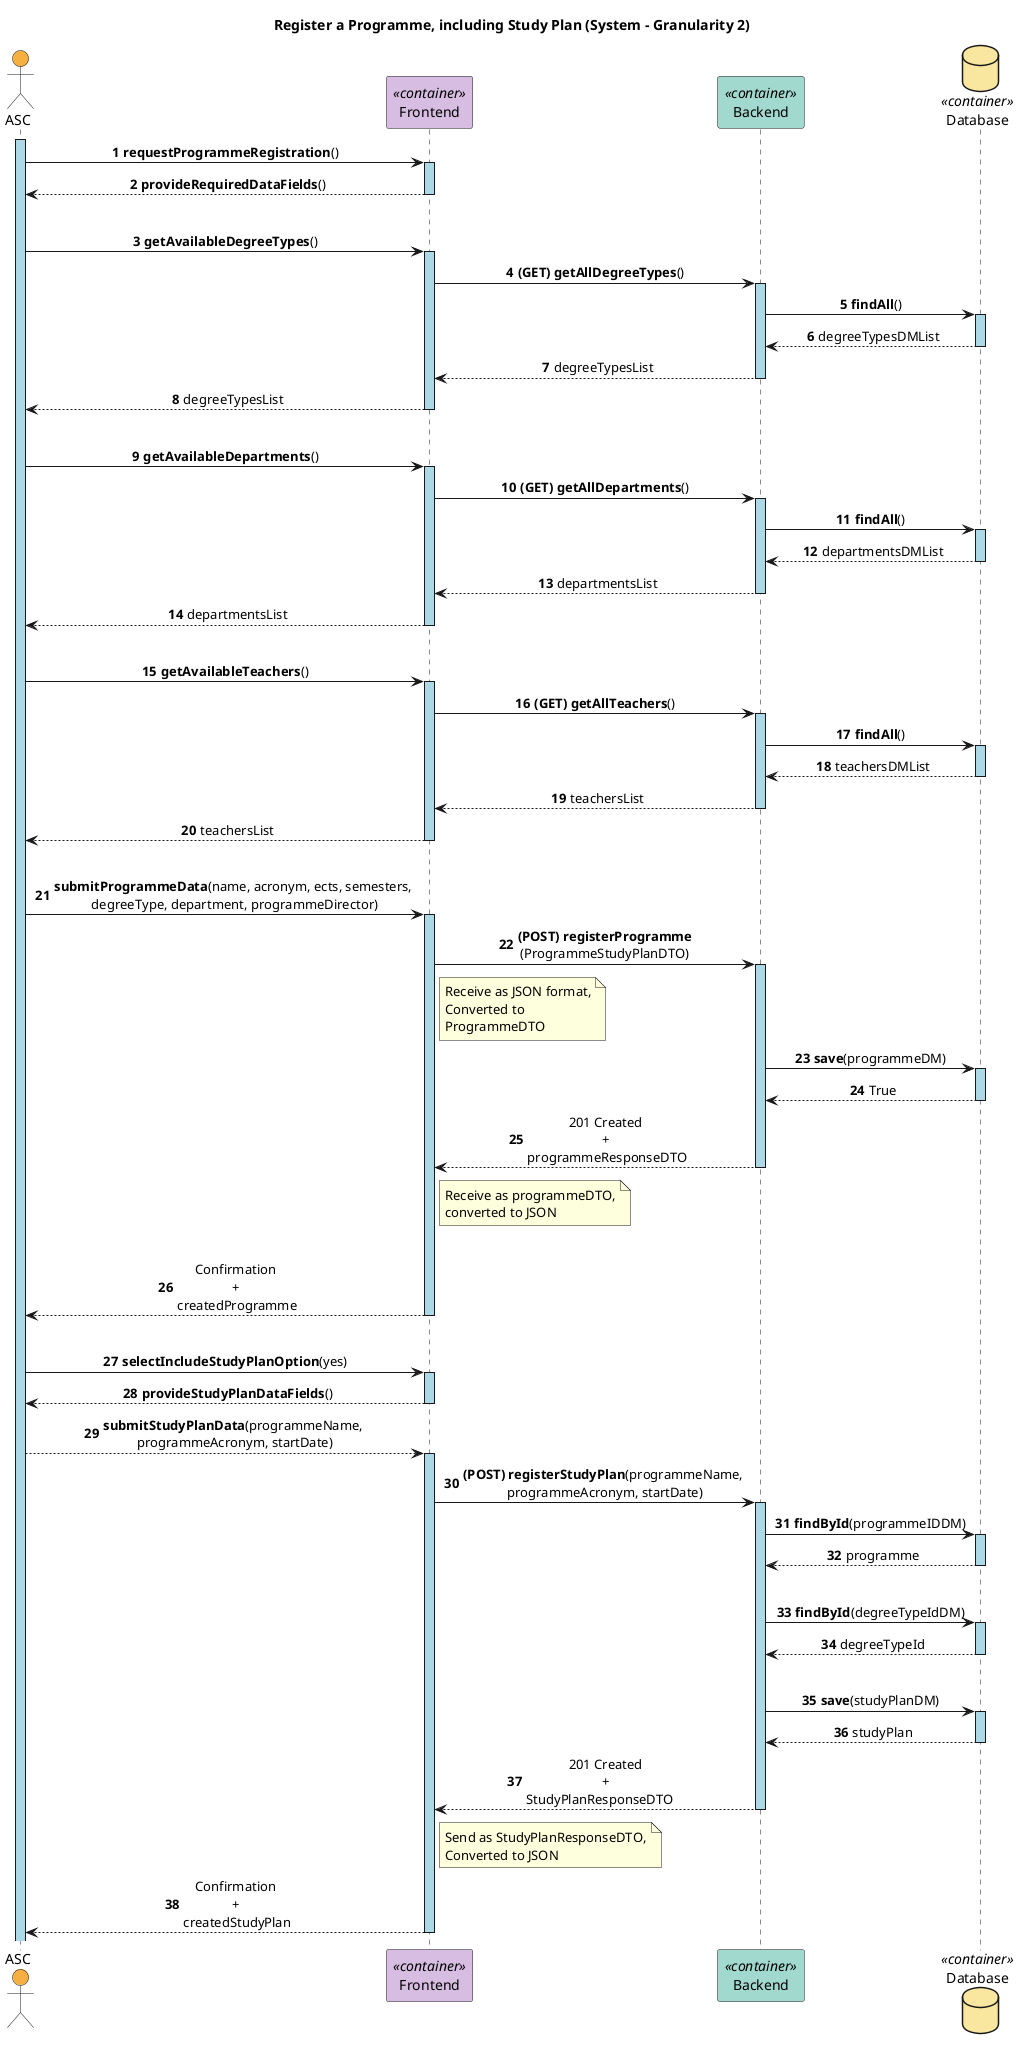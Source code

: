 @startuml
title Register a Programme, including Study Plan (System - Granularity 2)
skinparam sequenceLifeLineBackgroundColor lightblue
skinparam sequenceMessageAlign center
autonumber

actor ASC #F5B041
participant Frontend <<container>> #D7BDE2
participant Backend <<container>> #A2D9CE
database Database <<container>> #F9E79F

activate ASC
ASC -> Frontend++: **requestProgrammeRegistration**()
Frontend --> ASC--: **provideRequiredDataFields**()
|||
ASC -> Frontend++: **getAvailableDegreeTypes**()
Frontend -> Backend: **(GET) getAllDegreeTypes**()
activate Backend
Backend -> Database: **findAll**()
activate Database
Database --> Backend: degreeTypesDMList
deactivate Database
Backend --> Frontend: degreeTypesList
deactivate Backend
Frontend --> ASC--: degreeTypesList
|||
ASC -> Frontend++: **getAvailableDepartments**()
Frontend -> Backend: **(GET) getAllDepartments**()
activate Backend
Backend -> Database: **findAll**()
activate Database
Database --> Backend: departmentsDMList
deactivate Database
Backend --> Frontend: departmentsList
deactivate Backend
Frontend --> ASC--: departmentsList
|||
ASC -> Frontend++: **getAvailableTeachers**()
Frontend -> Backend: **(GET) getAllTeachers**()
activate Backend
Backend -> Database: **findAll**()
activate Database
Database --> Backend: teachersDMList
deactivate Database
Backend --> Frontend: teachersList
deactivate Backend
Frontend --> ASC--: teachersList
|||
ASC -> Frontend++: **submitProgrammeData**(name, acronym, ects, semesters, \ndegreeType, department, programmeDirector)
Frontend -> Backend: **(POST) registerProgramme**\n(ProgrammeStudyPlanDTO)
activate Backend
note right Frontend
  Receive as JSON format,
  Converted to
  ProgrammeDTO
end note

Backend -> Database: **save**(programmeDM)
activate Database
Database --> Backend: True
deactivate Database
Backend --> Frontend: 201 Created \n+ \nprogrammeResponseDTO
deactivate Backend
note right Frontend
  Receive as programmeDTO,
  converted to JSON
end note
|||
Frontend --> ASC--: Confirmation \n+ \ncreatedProgramme
|||
ASC -> Frontend++: **selectIncludeStudyPlanOption**(yes)
Frontend --> ASC--: **provideStudyPlanDataFields**()
ASC --> Frontend++: **submitStudyPlanData**(programmeName, \nprogrammeAcronym, startDate)

Frontend -> Backend++: **(POST) registerStudyPlan**(programmeName, \nprogrammeAcronym, startDate)
Backend -> Database++: **findById**(programmeIDDM)
Database --> Backend--: programme
|||
Backend -> Database: **findById**(degreeTypeIdDM)
activate Database
Backend <-- Database: degreeTypeId
deactivate Database
|||
Backend -> Database: **save**(studyPlanDM)
activate Database
Database --> Backend: studyPlan
deactivate Database

Backend --> Frontend: 201 Created \n+ \nStudyPlanResponseDTO\t
deactivate Backend
note right Frontend
  Send as StudyPlanResponseDTO,
  Converted to JSON
end note

Frontend --> ASC--: Confirmation \n+ \ncreatedStudyPlan
@enduml